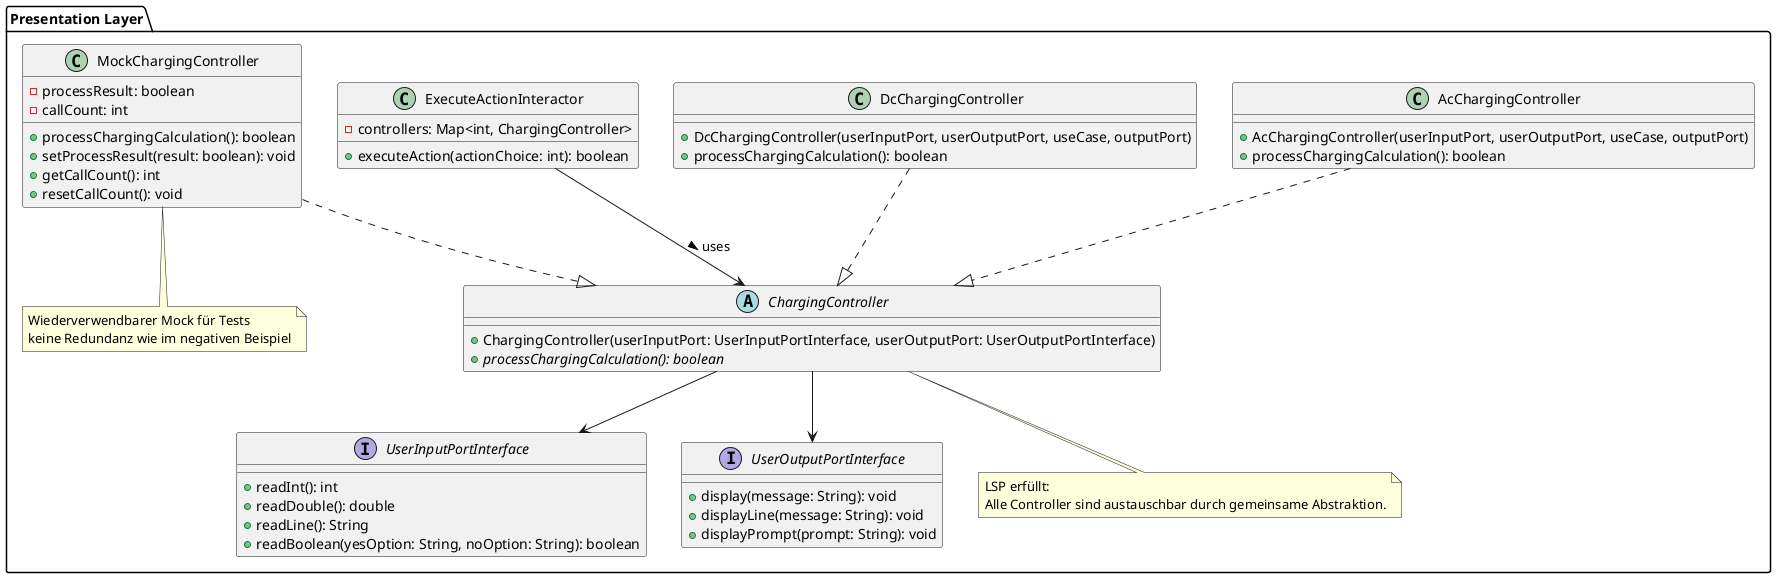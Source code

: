 @startuml LSP_refactored

package "Presentation Layer" {

  ' Gemeinsame Abstraktion für alle Ladekontroller
  abstract class ChargingController {
    + ChargingController(userInputPort: UserInputPortInterface, userOutputPort: UserOutputPortInterface)
    + {abstract} processChargingCalculation(): boolean
  }

  ' Konkreter Controller für AC-Laden
  class AcChargingController {
    + AcChargingController(userInputPort, userOutputPort, useCase, outputPort)
    + processChargingCalculation(): boolean
  }

  ' Konkreter Controller für DC-Laden
  class DcChargingController {
    + DcChargingController(userInputPort, userOutputPort, useCase, outputPort)
    + processChargingCalculation(): boolean
  }

  ' Interaktor, der polymorph auf ChargingController arbeitet
  class ExecuteActionInteractor {
    - controllers: Map<int, ChargingController>
    + executeAction(actionChoice: int): boolean
  }

  ' Gemeinsamer Mock für Tests
  class MockChargingController {
    - processResult: boolean
    - callCount: int
    + processChargingCalculation(): boolean
    + setProcessResult(result: boolean): void
    + getCallCount(): int
    + resetCallCount(): void
  }

  ' Interfaces für Benutzerinteraktion
  interface UserInputPortInterface {
    + readInt(): int
    + readDouble(): double
    + readLine(): String
    + readBoolean(yesOption: String, noOption: String): boolean
  }

  interface UserOutputPortInterface {
    + display(message: String): void
    + displayLine(message: String): void
    + displayPrompt(prompt: String): void
  }

  ' Beziehungen
  AcChargingController ..|> ChargingController
  DcChargingController ..|> ChargingController
  MockChargingController ..|> ChargingController
  ChargingController --> UserInputPortInterface
  ChargingController --> UserOutputPortInterface
  ExecuteActionInteractor --> ChargingController : uses >

  ' Anmerkungen
  note "LSP erfüllt:\nAlle Controller sind austauschbar durch gemeinsame Abstraktion." as LSP
  ChargingController .. LSP

  note "Wiederverwendbarer Mock für Tests\nkeine Redundanz wie im negativen Beispiel" as MOCK
  MockChargingController .. MOCK
}

@enduml
